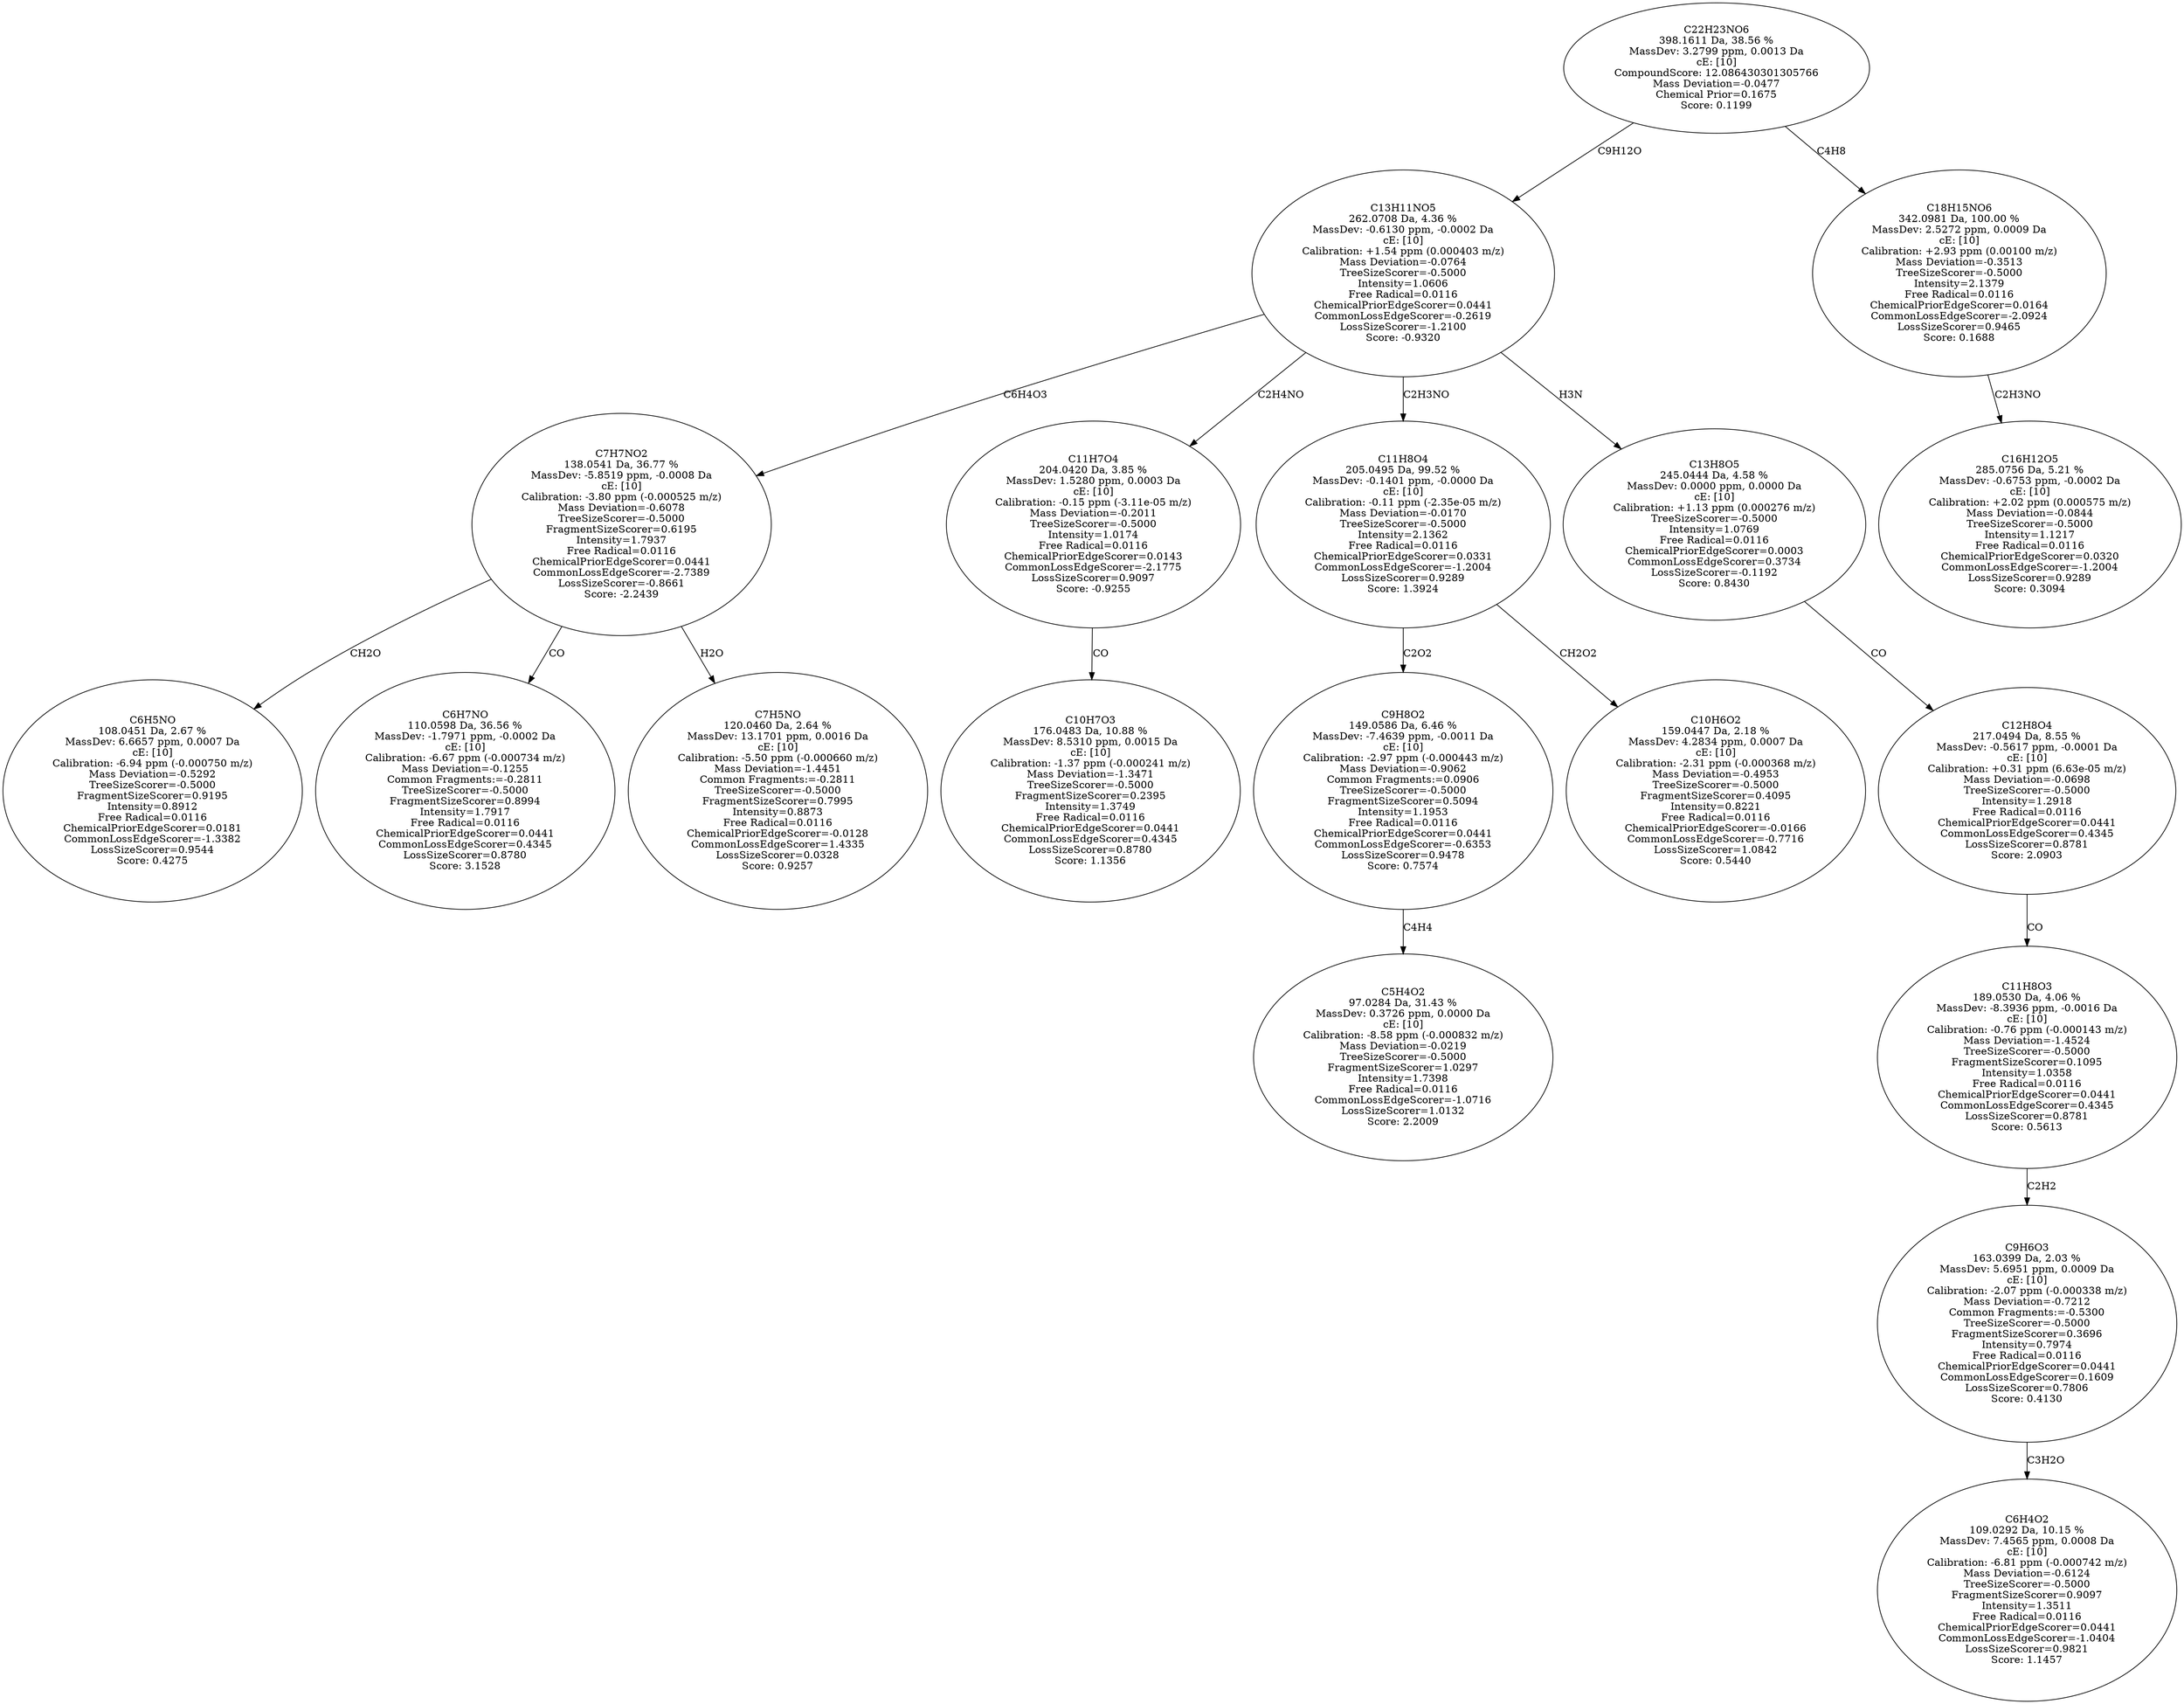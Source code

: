 strict digraph {
v1 [label="C6H5NO\n108.0451 Da, 2.67 %\nMassDev: 6.6657 ppm, 0.0007 Da\ncE: [10]\nCalibration: -6.94 ppm (-0.000750 m/z)\nMass Deviation=-0.5292\nTreeSizeScorer=-0.5000\nFragmentSizeScorer=0.9195\nIntensity=0.8912\nFree Radical=0.0116\nChemicalPriorEdgeScorer=0.0181\nCommonLossEdgeScorer=-1.3382\nLossSizeScorer=0.9544\nScore: 0.4275"];
v2 [label="C6H7NO\n110.0598 Da, 36.56 %\nMassDev: -1.7971 ppm, -0.0002 Da\ncE: [10]\nCalibration: -6.67 ppm (-0.000734 m/z)\nMass Deviation=-0.1255\nCommon Fragments:=-0.2811\nTreeSizeScorer=-0.5000\nFragmentSizeScorer=0.8994\nIntensity=1.7917\nFree Radical=0.0116\nChemicalPriorEdgeScorer=0.0441\nCommonLossEdgeScorer=0.4345\nLossSizeScorer=0.8780\nScore: 3.1528"];
v3 [label="C7H5NO\n120.0460 Da, 2.64 %\nMassDev: 13.1701 ppm, 0.0016 Da\ncE: [10]\nCalibration: -5.50 ppm (-0.000660 m/z)\nMass Deviation=-1.4451\nCommon Fragments:=-0.2811\nTreeSizeScorer=-0.5000\nFragmentSizeScorer=0.7995\nIntensity=0.8873\nFree Radical=0.0116\nChemicalPriorEdgeScorer=-0.0128\nCommonLossEdgeScorer=1.4335\nLossSizeScorer=0.0328\nScore: 0.9257"];
v4 [label="C7H7NO2\n138.0541 Da, 36.77 %\nMassDev: -5.8519 ppm, -0.0008 Da\ncE: [10]\nCalibration: -3.80 ppm (-0.000525 m/z)\nMass Deviation=-0.6078\nTreeSizeScorer=-0.5000\nFragmentSizeScorer=0.6195\nIntensity=1.7937\nFree Radical=0.0116\nChemicalPriorEdgeScorer=0.0441\nCommonLossEdgeScorer=-2.7389\nLossSizeScorer=-0.8661\nScore: -2.2439"];
v5 [label="C10H7O3\n176.0483 Da, 10.88 %\nMassDev: 8.5310 ppm, 0.0015 Da\ncE: [10]\nCalibration: -1.37 ppm (-0.000241 m/z)\nMass Deviation=-1.3471\nTreeSizeScorer=-0.5000\nFragmentSizeScorer=0.2395\nIntensity=1.3749\nFree Radical=0.0116\nChemicalPriorEdgeScorer=0.0441\nCommonLossEdgeScorer=0.4345\nLossSizeScorer=0.8780\nScore: 1.1356"];
v6 [label="C11H7O4\n204.0420 Da, 3.85 %\nMassDev: 1.5280 ppm, 0.0003 Da\ncE: [10]\nCalibration: -0.15 ppm (-3.11e-05 m/z)\nMass Deviation=-0.2011\nTreeSizeScorer=-0.5000\nIntensity=1.0174\nFree Radical=0.0116\nChemicalPriorEdgeScorer=0.0143\nCommonLossEdgeScorer=-2.1775\nLossSizeScorer=0.9097\nScore: -0.9255"];
v7 [label="C5H4O2\n97.0284 Da, 31.43 %\nMassDev: 0.3726 ppm, 0.0000 Da\ncE: [10]\nCalibration: -8.58 ppm (-0.000832 m/z)\nMass Deviation=-0.0219\nTreeSizeScorer=-0.5000\nFragmentSizeScorer=1.0297\nIntensity=1.7398\nFree Radical=0.0116\nCommonLossEdgeScorer=-1.0716\nLossSizeScorer=1.0132\nScore: 2.2009"];
v8 [label="C9H8O2\n149.0586 Da, 6.46 %\nMassDev: -7.4639 ppm, -0.0011 Da\ncE: [10]\nCalibration: -2.97 ppm (-0.000443 m/z)\nMass Deviation=-0.9062\nCommon Fragments:=0.0906\nTreeSizeScorer=-0.5000\nFragmentSizeScorer=0.5094\nIntensity=1.1953\nFree Radical=0.0116\nChemicalPriorEdgeScorer=0.0441\nCommonLossEdgeScorer=-0.6353\nLossSizeScorer=0.9478\nScore: 0.7574"];
v9 [label="C10H6O2\n159.0447 Da, 2.18 %\nMassDev: 4.2834 ppm, 0.0007 Da\ncE: [10]\nCalibration: -2.31 ppm (-0.000368 m/z)\nMass Deviation=-0.4953\nTreeSizeScorer=-0.5000\nFragmentSizeScorer=0.4095\nIntensity=0.8221\nFree Radical=0.0116\nChemicalPriorEdgeScorer=-0.0166\nCommonLossEdgeScorer=-0.7716\nLossSizeScorer=1.0842\nScore: 0.5440"];
v10 [label="C11H8O4\n205.0495 Da, 99.52 %\nMassDev: -0.1401 ppm, -0.0000 Da\ncE: [10]\nCalibration: -0.11 ppm (-2.35e-05 m/z)\nMass Deviation=-0.0170\nTreeSizeScorer=-0.5000\nIntensity=2.1362\nFree Radical=0.0116\nChemicalPriorEdgeScorer=0.0331\nCommonLossEdgeScorer=-1.2004\nLossSizeScorer=0.9289\nScore: 1.3924"];
v11 [label="C6H4O2\n109.0292 Da, 10.15 %\nMassDev: 7.4565 ppm, 0.0008 Da\ncE: [10]\nCalibration: -6.81 ppm (-0.000742 m/z)\nMass Deviation=-0.6124\nTreeSizeScorer=-0.5000\nFragmentSizeScorer=0.9097\nIntensity=1.3511\nFree Radical=0.0116\nChemicalPriorEdgeScorer=0.0441\nCommonLossEdgeScorer=-1.0404\nLossSizeScorer=0.9821\nScore: 1.1457"];
v12 [label="C9H6O3\n163.0399 Da, 2.03 %\nMassDev: 5.6951 ppm, 0.0009 Da\ncE: [10]\nCalibration: -2.07 ppm (-0.000338 m/z)\nMass Deviation=-0.7212\nCommon Fragments:=-0.5300\nTreeSizeScorer=-0.5000\nFragmentSizeScorer=0.3696\nIntensity=0.7974\nFree Radical=0.0116\nChemicalPriorEdgeScorer=0.0441\nCommonLossEdgeScorer=0.1609\nLossSizeScorer=0.7806\nScore: 0.4130"];
v13 [label="C11H8O3\n189.0530 Da, 4.06 %\nMassDev: -8.3936 ppm, -0.0016 Da\ncE: [10]\nCalibration: -0.76 ppm (-0.000143 m/z)\nMass Deviation=-1.4524\nTreeSizeScorer=-0.5000\nFragmentSizeScorer=0.1095\nIntensity=1.0358\nFree Radical=0.0116\nChemicalPriorEdgeScorer=0.0441\nCommonLossEdgeScorer=0.4345\nLossSizeScorer=0.8781\nScore: 0.5613"];
v14 [label="C12H8O4\n217.0494 Da, 8.55 %\nMassDev: -0.5617 ppm, -0.0001 Da\ncE: [10]\nCalibration: +0.31 ppm (6.63e-05 m/z)\nMass Deviation=-0.0698\nTreeSizeScorer=-0.5000\nIntensity=1.2918\nFree Radical=0.0116\nChemicalPriorEdgeScorer=0.0441\nCommonLossEdgeScorer=0.4345\nLossSizeScorer=0.8781\nScore: 2.0903"];
v15 [label="C13H8O5\n245.0444 Da, 4.58 %\nMassDev: 0.0000 ppm, 0.0000 Da\ncE: [10]\nCalibration: +1.13 ppm (0.000276 m/z)\nTreeSizeScorer=-0.5000\nIntensity=1.0769\nFree Radical=0.0116\nChemicalPriorEdgeScorer=0.0003\nCommonLossEdgeScorer=0.3734\nLossSizeScorer=-0.1192\nScore: 0.8430"];
v16 [label="C13H11NO5\n262.0708 Da, 4.36 %\nMassDev: -0.6130 ppm, -0.0002 Da\ncE: [10]\nCalibration: +1.54 ppm (0.000403 m/z)\nMass Deviation=-0.0764\nTreeSizeScorer=-0.5000\nIntensity=1.0606\nFree Radical=0.0116\nChemicalPriorEdgeScorer=0.0441\nCommonLossEdgeScorer=-0.2619\nLossSizeScorer=-1.2100\nScore: -0.9320"];
v17 [label="C16H12O5\n285.0756 Da, 5.21 %\nMassDev: -0.6753 ppm, -0.0002 Da\ncE: [10]\nCalibration: +2.02 ppm (0.000575 m/z)\nMass Deviation=-0.0844\nTreeSizeScorer=-0.5000\nIntensity=1.1217\nFree Radical=0.0116\nChemicalPriorEdgeScorer=0.0320\nCommonLossEdgeScorer=-1.2004\nLossSizeScorer=0.9289\nScore: 0.3094"];
v18 [label="C18H15NO6\n342.0981 Da, 100.00 %\nMassDev: 2.5272 ppm, 0.0009 Da\ncE: [10]\nCalibration: +2.93 ppm (0.00100 m/z)\nMass Deviation=-0.3513\nTreeSizeScorer=-0.5000\nIntensity=2.1379\nFree Radical=0.0116\nChemicalPriorEdgeScorer=0.0164\nCommonLossEdgeScorer=-2.0924\nLossSizeScorer=0.9465\nScore: 0.1688"];
v19 [label="C22H23NO6\n398.1611 Da, 38.56 %\nMassDev: 3.2799 ppm, 0.0013 Da\ncE: [10]\nCompoundScore: 12.086430301305766\nMass Deviation=-0.0477\nChemical Prior=0.1675\nScore: 0.1199"];
v4 -> v1 [label="CH2O"];
v4 -> v2 [label="CO"];
v4 -> v3 [label="H2O"];
v16 -> v4 [label="C6H4O3"];
v6 -> v5 [label="CO"];
v16 -> v6 [label="C2H4NO"];
v8 -> v7 [label="C4H4"];
v10 -> v8 [label="C2O2"];
v10 -> v9 [label="CH2O2"];
v16 -> v10 [label="C2H3NO"];
v12 -> v11 [label="C3H2O"];
v13 -> v12 [label="C2H2"];
v14 -> v13 [label="CO"];
v15 -> v14 [label="CO"];
v16 -> v15 [label="H3N"];
v19 -> v16 [label="C9H12O"];
v18 -> v17 [label="C2H3NO"];
v19 -> v18 [label="C4H8"];
}